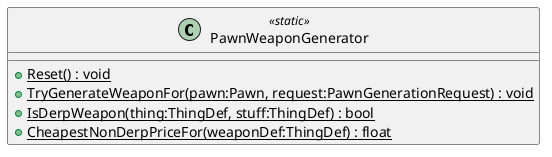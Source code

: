 @startuml
class PawnWeaponGenerator <<static>> {
    + {static} Reset() : void
    + {static} TryGenerateWeaponFor(pawn:Pawn, request:PawnGenerationRequest) : void
    + {static} IsDerpWeapon(thing:ThingDef, stuff:ThingDef) : bool
    + {static} CheapestNonDerpPriceFor(weaponDef:ThingDef) : float
}
@enduml
